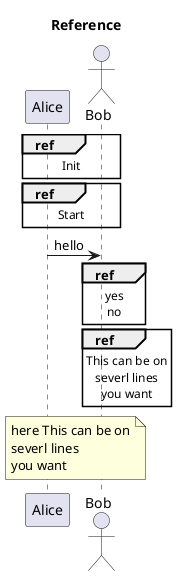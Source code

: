@startuml

title Reference

participant Alice
actor Bob

ref over Alice, Bob : Init

ref over Bob, Alice : Start

Alice -> Bob: hello

ref over Bob : yes\nno

ref over Bob
    This can be on
    severl lines
    you want
end ref

note across
    here This can be on
    severl lines
    you want
end note

@enduml